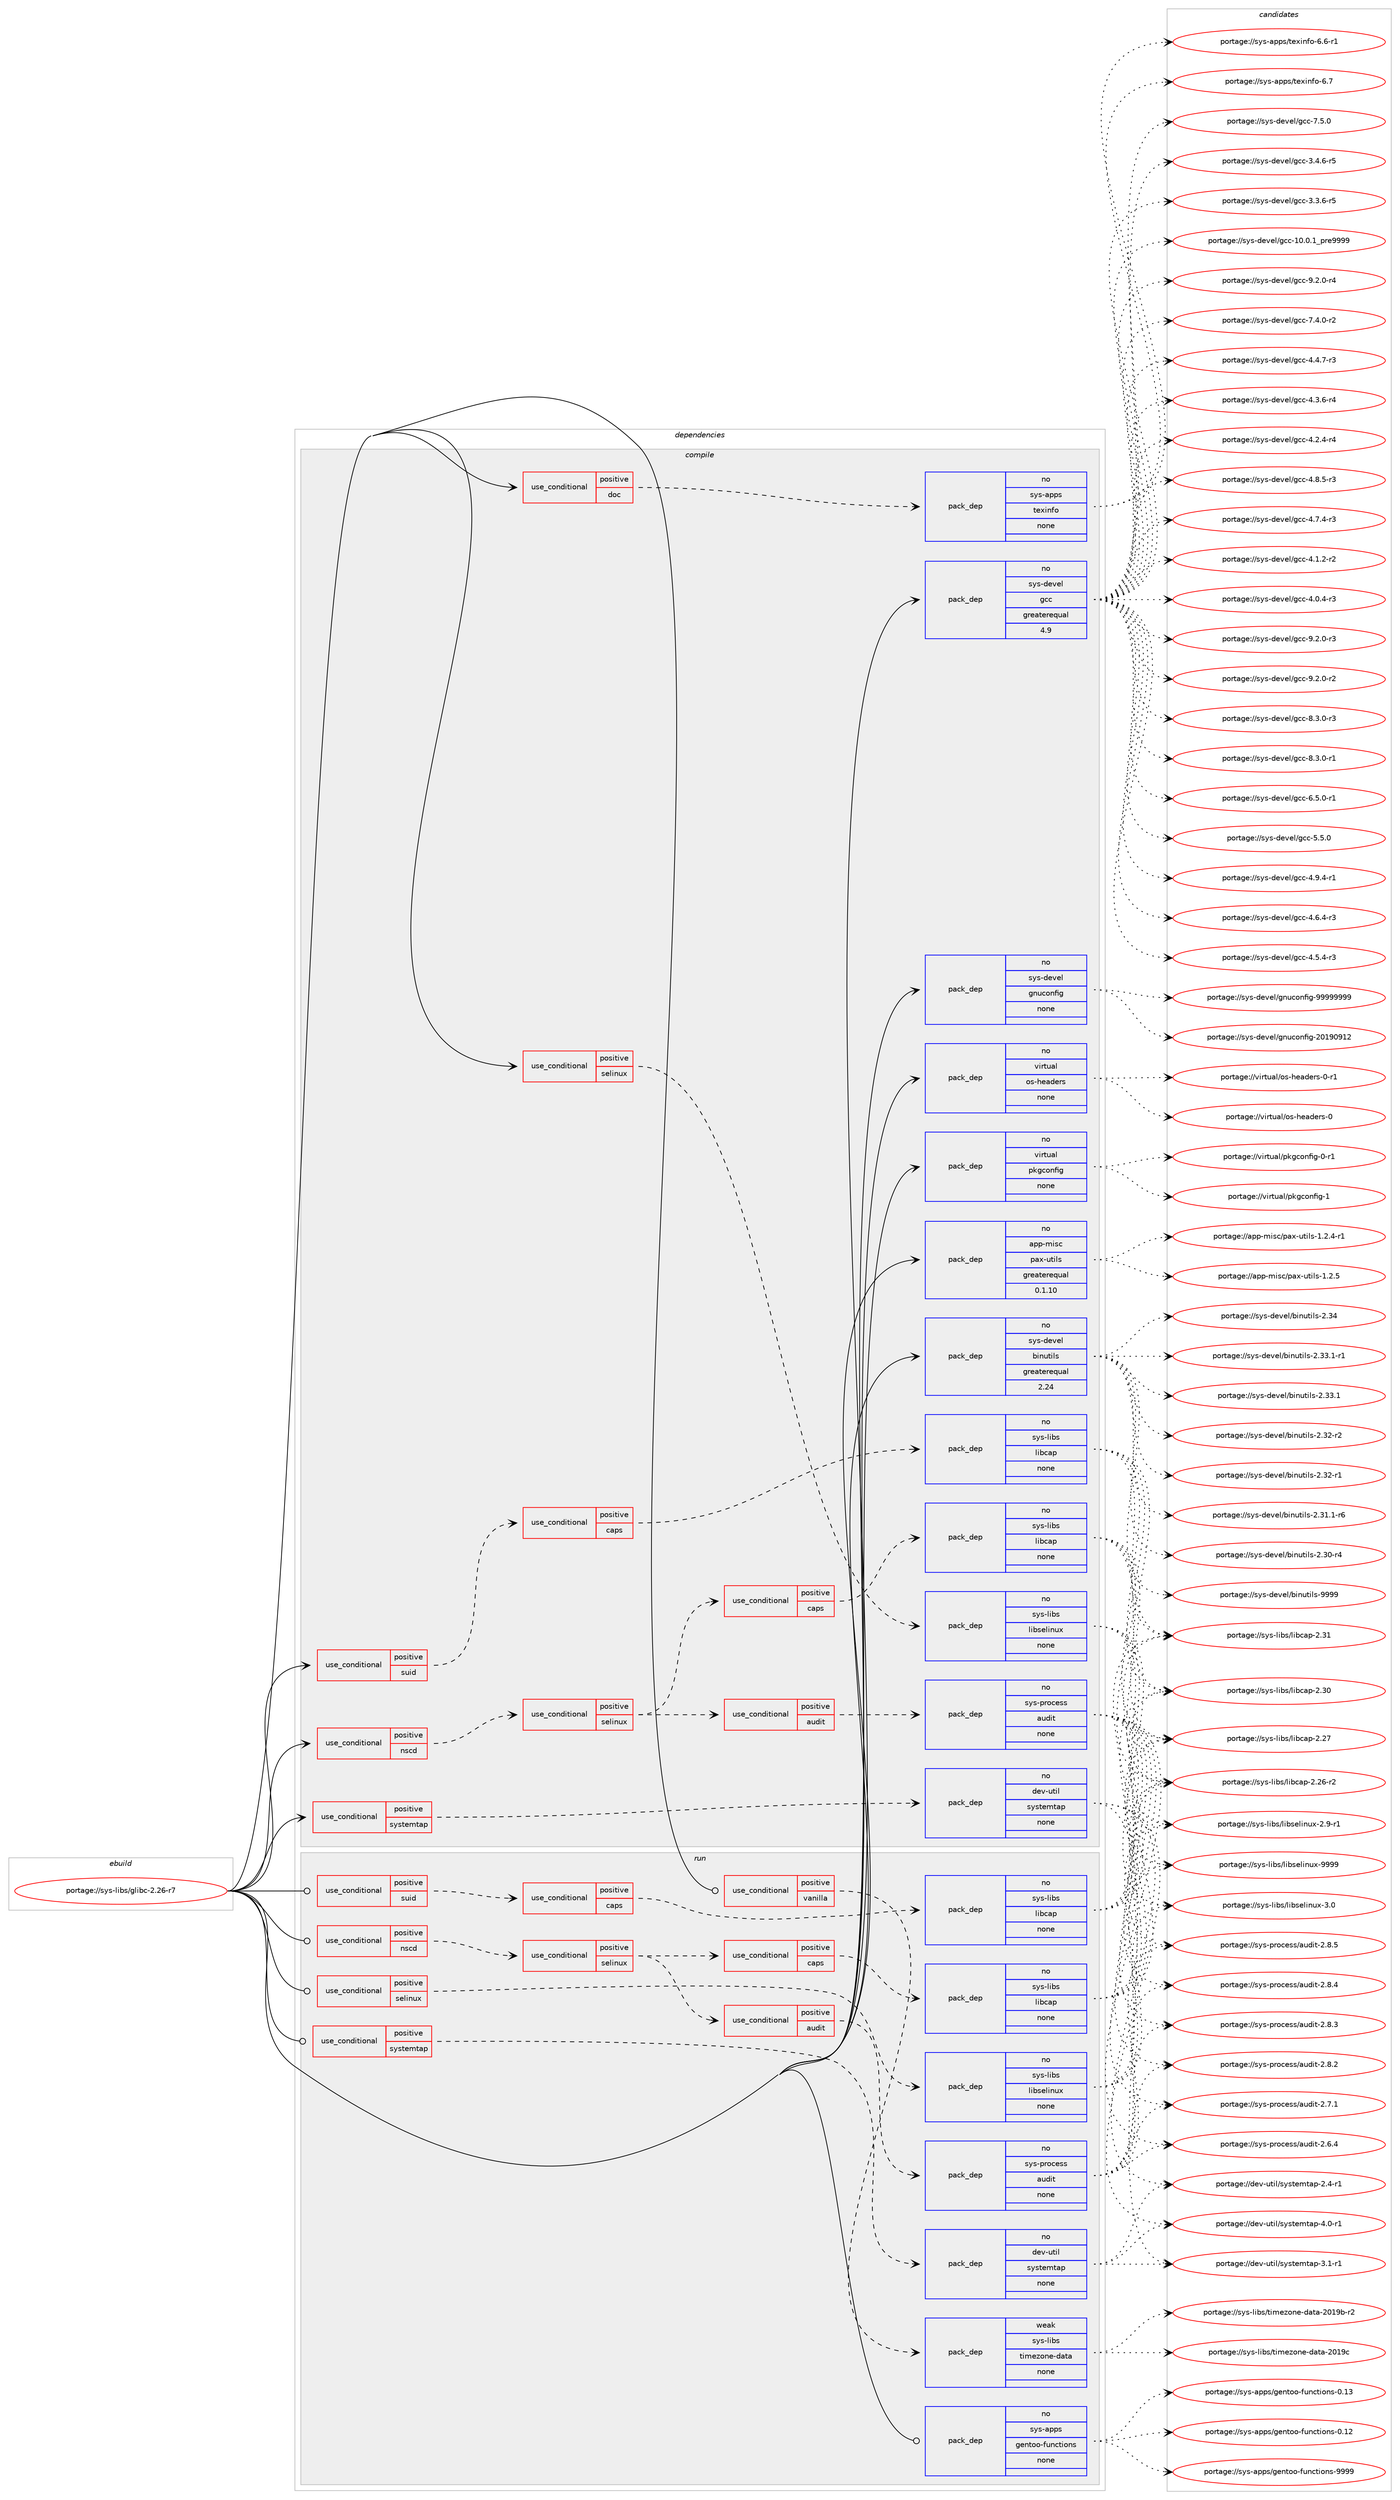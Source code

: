 digraph prolog {

# *************
# Graph options
# *************

newrank=true;
concentrate=true;
compound=true;
graph [rankdir=LR,fontname=Helvetica,fontsize=10,ranksep=1.5];#, ranksep=2.5, nodesep=0.2];
edge  [arrowhead=vee];
node  [fontname=Helvetica,fontsize=10];

# **********
# The ebuild
# **********

subgraph cluster_leftcol {
color=gray;
rank=same;
label=<<i>ebuild</i>>;
id [label="portage://sys-libs/glibc-2.26-r7", color=red, width=4, href="../sys-libs/glibc-2.26-r7.svg"];
}

# ****************
# The dependencies
# ****************

subgraph cluster_midcol {
color=gray;
label=<<i>dependencies</i>>;
subgraph cluster_compile {
fillcolor="#eeeeee";
style=filled;
label=<<i>compile</i>>;
subgraph cond8288 {
dependency43221 [label=<<TABLE BORDER="0" CELLBORDER="1" CELLSPACING="0" CELLPADDING="4"><TR><TD ROWSPAN="3" CELLPADDING="10">use_conditional</TD></TR><TR><TD>positive</TD></TR><TR><TD>doc</TD></TR></TABLE>>, shape=none, color=red];
subgraph pack33957 {
dependency43222 [label=<<TABLE BORDER="0" CELLBORDER="1" CELLSPACING="0" CELLPADDING="4" WIDTH="220"><TR><TD ROWSPAN="6" CELLPADDING="30">pack_dep</TD></TR><TR><TD WIDTH="110">no</TD></TR><TR><TD>sys-apps</TD></TR><TR><TD>texinfo</TD></TR><TR><TD>none</TD></TR><TR><TD></TD></TR></TABLE>>, shape=none, color=blue];
}
dependency43221:e -> dependency43222:w [weight=20,style="dashed",arrowhead="vee"];
}
id:e -> dependency43221:w [weight=20,style="solid",arrowhead="vee"];
subgraph cond8289 {
dependency43223 [label=<<TABLE BORDER="0" CELLBORDER="1" CELLSPACING="0" CELLPADDING="4"><TR><TD ROWSPAN="3" CELLPADDING="10">use_conditional</TD></TR><TR><TD>positive</TD></TR><TR><TD>nscd</TD></TR></TABLE>>, shape=none, color=red];
subgraph cond8290 {
dependency43224 [label=<<TABLE BORDER="0" CELLBORDER="1" CELLSPACING="0" CELLPADDING="4"><TR><TD ROWSPAN="3" CELLPADDING="10">use_conditional</TD></TR><TR><TD>positive</TD></TR><TR><TD>selinux</TD></TR></TABLE>>, shape=none, color=red];
subgraph cond8291 {
dependency43225 [label=<<TABLE BORDER="0" CELLBORDER="1" CELLSPACING="0" CELLPADDING="4"><TR><TD ROWSPAN="3" CELLPADDING="10">use_conditional</TD></TR><TR><TD>positive</TD></TR><TR><TD>audit</TD></TR></TABLE>>, shape=none, color=red];
subgraph pack33958 {
dependency43226 [label=<<TABLE BORDER="0" CELLBORDER="1" CELLSPACING="0" CELLPADDING="4" WIDTH="220"><TR><TD ROWSPAN="6" CELLPADDING="30">pack_dep</TD></TR><TR><TD WIDTH="110">no</TD></TR><TR><TD>sys-process</TD></TR><TR><TD>audit</TD></TR><TR><TD>none</TD></TR><TR><TD></TD></TR></TABLE>>, shape=none, color=blue];
}
dependency43225:e -> dependency43226:w [weight=20,style="dashed",arrowhead="vee"];
}
dependency43224:e -> dependency43225:w [weight=20,style="dashed",arrowhead="vee"];
subgraph cond8292 {
dependency43227 [label=<<TABLE BORDER="0" CELLBORDER="1" CELLSPACING="0" CELLPADDING="4"><TR><TD ROWSPAN="3" CELLPADDING="10">use_conditional</TD></TR><TR><TD>positive</TD></TR><TR><TD>caps</TD></TR></TABLE>>, shape=none, color=red];
subgraph pack33959 {
dependency43228 [label=<<TABLE BORDER="0" CELLBORDER="1" CELLSPACING="0" CELLPADDING="4" WIDTH="220"><TR><TD ROWSPAN="6" CELLPADDING="30">pack_dep</TD></TR><TR><TD WIDTH="110">no</TD></TR><TR><TD>sys-libs</TD></TR><TR><TD>libcap</TD></TR><TR><TD>none</TD></TR><TR><TD></TD></TR></TABLE>>, shape=none, color=blue];
}
dependency43227:e -> dependency43228:w [weight=20,style="dashed",arrowhead="vee"];
}
dependency43224:e -> dependency43227:w [weight=20,style="dashed",arrowhead="vee"];
}
dependency43223:e -> dependency43224:w [weight=20,style="dashed",arrowhead="vee"];
}
id:e -> dependency43223:w [weight=20,style="solid",arrowhead="vee"];
subgraph cond8293 {
dependency43229 [label=<<TABLE BORDER="0" CELLBORDER="1" CELLSPACING="0" CELLPADDING="4"><TR><TD ROWSPAN="3" CELLPADDING="10">use_conditional</TD></TR><TR><TD>positive</TD></TR><TR><TD>selinux</TD></TR></TABLE>>, shape=none, color=red];
subgraph pack33960 {
dependency43230 [label=<<TABLE BORDER="0" CELLBORDER="1" CELLSPACING="0" CELLPADDING="4" WIDTH="220"><TR><TD ROWSPAN="6" CELLPADDING="30">pack_dep</TD></TR><TR><TD WIDTH="110">no</TD></TR><TR><TD>sys-libs</TD></TR><TR><TD>libselinux</TD></TR><TR><TD>none</TD></TR><TR><TD></TD></TR></TABLE>>, shape=none, color=blue];
}
dependency43229:e -> dependency43230:w [weight=20,style="dashed",arrowhead="vee"];
}
id:e -> dependency43229:w [weight=20,style="solid",arrowhead="vee"];
subgraph cond8294 {
dependency43231 [label=<<TABLE BORDER="0" CELLBORDER="1" CELLSPACING="0" CELLPADDING="4"><TR><TD ROWSPAN="3" CELLPADDING="10">use_conditional</TD></TR><TR><TD>positive</TD></TR><TR><TD>suid</TD></TR></TABLE>>, shape=none, color=red];
subgraph cond8295 {
dependency43232 [label=<<TABLE BORDER="0" CELLBORDER="1" CELLSPACING="0" CELLPADDING="4"><TR><TD ROWSPAN="3" CELLPADDING="10">use_conditional</TD></TR><TR><TD>positive</TD></TR><TR><TD>caps</TD></TR></TABLE>>, shape=none, color=red];
subgraph pack33961 {
dependency43233 [label=<<TABLE BORDER="0" CELLBORDER="1" CELLSPACING="0" CELLPADDING="4" WIDTH="220"><TR><TD ROWSPAN="6" CELLPADDING="30">pack_dep</TD></TR><TR><TD WIDTH="110">no</TD></TR><TR><TD>sys-libs</TD></TR><TR><TD>libcap</TD></TR><TR><TD>none</TD></TR><TR><TD></TD></TR></TABLE>>, shape=none, color=blue];
}
dependency43232:e -> dependency43233:w [weight=20,style="dashed",arrowhead="vee"];
}
dependency43231:e -> dependency43232:w [weight=20,style="dashed",arrowhead="vee"];
}
id:e -> dependency43231:w [weight=20,style="solid",arrowhead="vee"];
subgraph cond8296 {
dependency43234 [label=<<TABLE BORDER="0" CELLBORDER="1" CELLSPACING="0" CELLPADDING="4"><TR><TD ROWSPAN="3" CELLPADDING="10">use_conditional</TD></TR><TR><TD>positive</TD></TR><TR><TD>systemtap</TD></TR></TABLE>>, shape=none, color=red];
subgraph pack33962 {
dependency43235 [label=<<TABLE BORDER="0" CELLBORDER="1" CELLSPACING="0" CELLPADDING="4" WIDTH="220"><TR><TD ROWSPAN="6" CELLPADDING="30">pack_dep</TD></TR><TR><TD WIDTH="110">no</TD></TR><TR><TD>dev-util</TD></TR><TR><TD>systemtap</TD></TR><TR><TD>none</TD></TR><TR><TD></TD></TR></TABLE>>, shape=none, color=blue];
}
dependency43234:e -> dependency43235:w [weight=20,style="dashed",arrowhead="vee"];
}
id:e -> dependency43234:w [weight=20,style="solid",arrowhead="vee"];
subgraph pack33963 {
dependency43236 [label=<<TABLE BORDER="0" CELLBORDER="1" CELLSPACING="0" CELLPADDING="4" WIDTH="220"><TR><TD ROWSPAN="6" CELLPADDING="30">pack_dep</TD></TR><TR><TD WIDTH="110">no</TD></TR><TR><TD>app-misc</TD></TR><TR><TD>pax-utils</TD></TR><TR><TD>greaterequal</TD></TR><TR><TD>0.1.10</TD></TR></TABLE>>, shape=none, color=blue];
}
id:e -> dependency43236:w [weight=20,style="solid",arrowhead="vee"];
subgraph pack33964 {
dependency43237 [label=<<TABLE BORDER="0" CELLBORDER="1" CELLSPACING="0" CELLPADDING="4" WIDTH="220"><TR><TD ROWSPAN="6" CELLPADDING="30">pack_dep</TD></TR><TR><TD WIDTH="110">no</TD></TR><TR><TD>sys-devel</TD></TR><TR><TD>binutils</TD></TR><TR><TD>greaterequal</TD></TR><TR><TD>2.24</TD></TR></TABLE>>, shape=none, color=blue];
}
id:e -> dependency43237:w [weight=20,style="solid",arrowhead="vee"];
subgraph pack33965 {
dependency43238 [label=<<TABLE BORDER="0" CELLBORDER="1" CELLSPACING="0" CELLPADDING="4" WIDTH="220"><TR><TD ROWSPAN="6" CELLPADDING="30">pack_dep</TD></TR><TR><TD WIDTH="110">no</TD></TR><TR><TD>sys-devel</TD></TR><TR><TD>gcc</TD></TR><TR><TD>greaterequal</TD></TR><TR><TD>4.9</TD></TR></TABLE>>, shape=none, color=blue];
}
id:e -> dependency43238:w [weight=20,style="solid",arrowhead="vee"];
subgraph pack33966 {
dependency43239 [label=<<TABLE BORDER="0" CELLBORDER="1" CELLSPACING="0" CELLPADDING="4" WIDTH="220"><TR><TD ROWSPAN="6" CELLPADDING="30">pack_dep</TD></TR><TR><TD WIDTH="110">no</TD></TR><TR><TD>sys-devel</TD></TR><TR><TD>gnuconfig</TD></TR><TR><TD>none</TD></TR><TR><TD></TD></TR></TABLE>>, shape=none, color=blue];
}
id:e -> dependency43239:w [weight=20,style="solid",arrowhead="vee"];
subgraph pack33967 {
dependency43240 [label=<<TABLE BORDER="0" CELLBORDER="1" CELLSPACING="0" CELLPADDING="4" WIDTH="220"><TR><TD ROWSPAN="6" CELLPADDING="30">pack_dep</TD></TR><TR><TD WIDTH="110">no</TD></TR><TR><TD>virtual</TD></TR><TR><TD>os-headers</TD></TR><TR><TD>none</TD></TR><TR><TD></TD></TR></TABLE>>, shape=none, color=blue];
}
id:e -> dependency43240:w [weight=20,style="solid",arrowhead="vee"];
subgraph pack33968 {
dependency43241 [label=<<TABLE BORDER="0" CELLBORDER="1" CELLSPACING="0" CELLPADDING="4" WIDTH="220"><TR><TD ROWSPAN="6" CELLPADDING="30">pack_dep</TD></TR><TR><TD WIDTH="110">no</TD></TR><TR><TD>virtual</TD></TR><TR><TD>pkgconfig</TD></TR><TR><TD>none</TD></TR><TR><TD></TD></TR></TABLE>>, shape=none, color=blue];
}
id:e -> dependency43241:w [weight=20,style="solid",arrowhead="vee"];
}
subgraph cluster_compileandrun {
fillcolor="#eeeeee";
style=filled;
label=<<i>compile and run</i>>;
}
subgraph cluster_run {
fillcolor="#eeeeee";
style=filled;
label=<<i>run</i>>;
subgraph cond8297 {
dependency43242 [label=<<TABLE BORDER="0" CELLBORDER="1" CELLSPACING="0" CELLPADDING="4"><TR><TD ROWSPAN="3" CELLPADDING="10">use_conditional</TD></TR><TR><TD>positive</TD></TR><TR><TD>nscd</TD></TR></TABLE>>, shape=none, color=red];
subgraph cond8298 {
dependency43243 [label=<<TABLE BORDER="0" CELLBORDER="1" CELLSPACING="0" CELLPADDING="4"><TR><TD ROWSPAN="3" CELLPADDING="10">use_conditional</TD></TR><TR><TD>positive</TD></TR><TR><TD>selinux</TD></TR></TABLE>>, shape=none, color=red];
subgraph cond8299 {
dependency43244 [label=<<TABLE BORDER="0" CELLBORDER="1" CELLSPACING="0" CELLPADDING="4"><TR><TD ROWSPAN="3" CELLPADDING="10">use_conditional</TD></TR><TR><TD>positive</TD></TR><TR><TD>audit</TD></TR></TABLE>>, shape=none, color=red];
subgraph pack33969 {
dependency43245 [label=<<TABLE BORDER="0" CELLBORDER="1" CELLSPACING="0" CELLPADDING="4" WIDTH="220"><TR><TD ROWSPAN="6" CELLPADDING="30">pack_dep</TD></TR><TR><TD WIDTH="110">no</TD></TR><TR><TD>sys-process</TD></TR><TR><TD>audit</TD></TR><TR><TD>none</TD></TR><TR><TD></TD></TR></TABLE>>, shape=none, color=blue];
}
dependency43244:e -> dependency43245:w [weight=20,style="dashed",arrowhead="vee"];
}
dependency43243:e -> dependency43244:w [weight=20,style="dashed",arrowhead="vee"];
subgraph cond8300 {
dependency43246 [label=<<TABLE BORDER="0" CELLBORDER="1" CELLSPACING="0" CELLPADDING="4"><TR><TD ROWSPAN="3" CELLPADDING="10">use_conditional</TD></TR><TR><TD>positive</TD></TR><TR><TD>caps</TD></TR></TABLE>>, shape=none, color=red];
subgraph pack33970 {
dependency43247 [label=<<TABLE BORDER="0" CELLBORDER="1" CELLSPACING="0" CELLPADDING="4" WIDTH="220"><TR><TD ROWSPAN="6" CELLPADDING="30">pack_dep</TD></TR><TR><TD WIDTH="110">no</TD></TR><TR><TD>sys-libs</TD></TR><TR><TD>libcap</TD></TR><TR><TD>none</TD></TR><TR><TD></TD></TR></TABLE>>, shape=none, color=blue];
}
dependency43246:e -> dependency43247:w [weight=20,style="dashed",arrowhead="vee"];
}
dependency43243:e -> dependency43246:w [weight=20,style="dashed",arrowhead="vee"];
}
dependency43242:e -> dependency43243:w [weight=20,style="dashed",arrowhead="vee"];
}
id:e -> dependency43242:w [weight=20,style="solid",arrowhead="odot"];
subgraph cond8301 {
dependency43248 [label=<<TABLE BORDER="0" CELLBORDER="1" CELLSPACING="0" CELLPADDING="4"><TR><TD ROWSPAN="3" CELLPADDING="10">use_conditional</TD></TR><TR><TD>positive</TD></TR><TR><TD>selinux</TD></TR></TABLE>>, shape=none, color=red];
subgraph pack33971 {
dependency43249 [label=<<TABLE BORDER="0" CELLBORDER="1" CELLSPACING="0" CELLPADDING="4" WIDTH="220"><TR><TD ROWSPAN="6" CELLPADDING="30">pack_dep</TD></TR><TR><TD WIDTH="110">no</TD></TR><TR><TD>sys-libs</TD></TR><TR><TD>libselinux</TD></TR><TR><TD>none</TD></TR><TR><TD></TD></TR></TABLE>>, shape=none, color=blue];
}
dependency43248:e -> dependency43249:w [weight=20,style="dashed",arrowhead="vee"];
}
id:e -> dependency43248:w [weight=20,style="solid",arrowhead="odot"];
subgraph cond8302 {
dependency43250 [label=<<TABLE BORDER="0" CELLBORDER="1" CELLSPACING="0" CELLPADDING="4"><TR><TD ROWSPAN="3" CELLPADDING="10">use_conditional</TD></TR><TR><TD>positive</TD></TR><TR><TD>suid</TD></TR></TABLE>>, shape=none, color=red];
subgraph cond8303 {
dependency43251 [label=<<TABLE BORDER="0" CELLBORDER="1" CELLSPACING="0" CELLPADDING="4"><TR><TD ROWSPAN="3" CELLPADDING="10">use_conditional</TD></TR><TR><TD>positive</TD></TR><TR><TD>caps</TD></TR></TABLE>>, shape=none, color=red];
subgraph pack33972 {
dependency43252 [label=<<TABLE BORDER="0" CELLBORDER="1" CELLSPACING="0" CELLPADDING="4" WIDTH="220"><TR><TD ROWSPAN="6" CELLPADDING="30">pack_dep</TD></TR><TR><TD WIDTH="110">no</TD></TR><TR><TD>sys-libs</TD></TR><TR><TD>libcap</TD></TR><TR><TD>none</TD></TR><TR><TD></TD></TR></TABLE>>, shape=none, color=blue];
}
dependency43251:e -> dependency43252:w [weight=20,style="dashed",arrowhead="vee"];
}
dependency43250:e -> dependency43251:w [weight=20,style="dashed",arrowhead="vee"];
}
id:e -> dependency43250:w [weight=20,style="solid",arrowhead="odot"];
subgraph cond8304 {
dependency43253 [label=<<TABLE BORDER="0" CELLBORDER="1" CELLSPACING="0" CELLPADDING="4"><TR><TD ROWSPAN="3" CELLPADDING="10">use_conditional</TD></TR><TR><TD>positive</TD></TR><TR><TD>systemtap</TD></TR></TABLE>>, shape=none, color=red];
subgraph pack33973 {
dependency43254 [label=<<TABLE BORDER="0" CELLBORDER="1" CELLSPACING="0" CELLPADDING="4" WIDTH="220"><TR><TD ROWSPAN="6" CELLPADDING="30">pack_dep</TD></TR><TR><TD WIDTH="110">no</TD></TR><TR><TD>dev-util</TD></TR><TR><TD>systemtap</TD></TR><TR><TD>none</TD></TR><TR><TD></TD></TR></TABLE>>, shape=none, color=blue];
}
dependency43253:e -> dependency43254:w [weight=20,style="dashed",arrowhead="vee"];
}
id:e -> dependency43253:w [weight=20,style="solid",arrowhead="odot"];
subgraph cond8305 {
dependency43255 [label=<<TABLE BORDER="0" CELLBORDER="1" CELLSPACING="0" CELLPADDING="4"><TR><TD ROWSPAN="3" CELLPADDING="10">use_conditional</TD></TR><TR><TD>positive</TD></TR><TR><TD>vanilla</TD></TR></TABLE>>, shape=none, color=red];
subgraph pack33974 {
dependency43256 [label=<<TABLE BORDER="0" CELLBORDER="1" CELLSPACING="0" CELLPADDING="4" WIDTH="220"><TR><TD ROWSPAN="6" CELLPADDING="30">pack_dep</TD></TR><TR><TD WIDTH="110">weak</TD></TR><TR><TD>sys-libs</TD></TR><TR><TD>timezone-data</TD></TR><TR><TD>none</TD></TR><TR><TD></TD></TR></TABLE>>, shape=none, color=blue];
}
dependency43255:e -> dependency43256:w [weight=20,style="dashed",arrowhead="vee"];
}
id:e -> dependency43255:w [weight=20,style="solid",arrowhead="odot"];
subgraph pack33975 {
dependency43257 [label=<<TABLE BORDER="0" CELLBORDER="1" CELLSPACING="0" CELLPADDING="4" WIDTH="220"><TR><TD ROWSPAN="6" CELLPADDING="30">pack_dep</TD></TR><TR><TD WIDTH="110">no</TD></TR><TR><TD>sys-apps</TD></TR><TR><TD>gentoo-functions</TD></TR><TR><TD>none</TD></TR><TR><TD></TD></TR></TABLE>>, shape=none, color=blue];
}
id:e -> dependency43257:w [weight=20,style="solid",arrowhead="odot"];
}
}

# **************
# The candidates
# **************

subgraph cluster_choices {
rank=same;
color=gray;
label=<<i>candidates</i>>;

subgraph choice33957 {
color=black;
nodesep=1;
choice11512111545971121121154711610112010511010211145544655 [label="portage://sys-apps/texinfo-6.7", color=red, width=4,href="../sys-apps/texinfo-6.7.svg"];
choice115121115459711211211547116101120105110102111455446544511449 [label="portage://sys-apps/texinfo-6.6-r1", color=red, width=4,href="../sys-apps/texinfo-6.6-r1.svg"];
dependency43222:e -> choice11512111545971121121154711610112010511010211145544655:w [style=dotted,weight="100"];
dependency43222:e -> choice115121115459711211211547116101120105110102111455446544511449:w [style=dotted,weight="100"];
}
subgraph choice33958 {
color=black;
nodesep=1;
choice11512111545112114111991011151154797117100105116455046564653 [label="portage://sys-process/audit-2.8.5", color=red, width=4,href="../sys-process/audit-2.8.5.svg"];
choice11512111545112114111991011151154797117100105116455046564652 [label="portage://sys-process/audit-2.8.4", color=red, width=4,href="../sys-process/audit-2.8.4.svg"];
choice11512111545112114111991011151154797117100105116455046564651 [label="portage://sys-process/audit-2.8.3", color=red, width=4,href="../sys-process/audit-2.8.3.svg"];
choice11512111545112114111991011151154797117100105116455046564650 [label="portage://sys-process/audit-2.8.2", color=red, width=4,href="../sys-process/audit-2.8.2.svg"];
choice11512111545112114111991011151154797117100105116455046554649 [label="portage://sys-process/audit-2.7.1", color=red, width=4,href="../sys-process/audit-2.7.1.svg"];
choice11512111545112114111991011151154797117100105116455046544652 [label="portage://sys-process/audit-2.6.4", color=red, width=4,href="../sys-process/audit-2.6.4.svg"];
dependency43226:e -> choice11512111545112114111991011151154797117100105116455046564653:w [style=dotted,weight="100"];
dependency43226:e -> choice11512111545112114111991011151154797117100105116455046564652:w [style=dotted,weight="100"];
dependency43226:e -> choice11512111545112114111991011151154797117100105116455046564651:w [style=dotted,weight="100"];
dependency43226:e -> choice11512111545112114111991011151154797117100105116455046564650:w [style=dotted,weight="100"];
dependency43226:e -> choice11512111545112114111991011151154797117100105116455046554649:w [style=dotted,weight="100"];
dependency43226:e -> choice11512111545112114111991011151154797117100105116455046544652:w [style=dotted,weight="100"];
}
subgraph choice33959 {
color=black;
nodesep=1;
choice1151211154510810598115471081059899971124550465149 [label="portage://sys-libs/libcap-2.31", color=red, width=4,href="../sys-libs/libcap-2.31.svg"];
choice1151211154510810598115471081059899971124550465148 [label="portage://sys-libs/libcap-2.30", color=red, width=4,href="../sys-libs/libcap-2.30.svg"];
choice1151211154510810598115471081059899971124550465055 [label="portage://sys-libs/libcap-2.27", color=red, width=4,href="../sys-libs/libcap-2.27.svg"];
choice11512111545108105981154710810598999711245504650544511450 [label="portage://sys-libs/libcap-2.26-r2", color=red, width=4,href="../sys-libs/libcap-2.26-r2.svg"];
dependency43228:e -> choice1151211154510810598115471081059899971124550465149:w [style=dotted,weight="100"];
dependency43228:e -> choice1151211154510810598115471081059899971124550465148:w [style=dotted,weight="100"];
dependency43228:e -> choice1151211154510810598115471081059899971124550465055:w [style=dotted,weight="100"];
dependency43228:e -> choice11512111545108105981154710810598999711245504650544511450:w [style=dotted,weight="100"];
}
subgraph choice33960 {
color=black;
nodesep=1;
choice115121115451081059811547108105981151011081051101171204557575757 [label="portage://sys-libs/libselinux-9999", color=red, width=4,href="../sys-libs/libselinux-9999.svg"];
choice1151211154510810598115471081059811510110810511011712045514648 [label="portage://sys-libs/libselinux-3.0", color=red, width=4,href="../sys-libs/libselinux-3.0.svg"];
choice11512111545108105981154710810598115101108105110117120455046574511449 [label="portage://sys-libs/libselinux-2.9-r1", color=red, width=4,href="../sys-libs/libselinux-2.9-r1.svg"];
dependency43230:e -> choice115121115451081059811547108105981151011081051101171204557575757:w [style=dotted,weight="100"];
dependency43230:e -> choice1151211154510810598115471081059811510110810511011712045514648:w [style=dotted,weight="100"];
dependency43230:e -> choice11512111545108105981154710810598115101108105110117120455046574511449:w [style=dotted,weight="100"];
}
subgraph choice33961 {
color=black;
nodesep=1;
choice1151211154510810598115471081059899971124550465149 [label="portage://sys-libs/libcap-2.31", color=red, width=4,href="../sys-libs/libcap-2.31.svg"];
choice1151211154510810598115471081059899971124550465148 [label="portage://sys-libs/libcap-2.30", color=red, width=4,href="../sys-libs/libcap-2.30.svg"];
choice1151211154510810598115471081059899971124550465055 [label="portage://sys-libs/libcap-2.27", color=red, width=4,href="../sys-libs/libcap-2.27.svg"];
choice11512111545108105981154710810598999711245504650544511450 [label="portage://sys-libs/libcap-2.26-r2", color=red, width=4,href="../sys-libs/libcap-2.26-r2.svg"];
dependency43233:e -> choice1151211154510810598115471081059899971124550465149:w [style=dotted,weight="100"];
dependency43233:e -> choice1151211154510810598115471081059899971124550465148:w [style=dotted,weight="100"];
dependency43233:e -> choice1151211154510810598115471081059899971124550465055:w [style=dotted,weight="100"];
dependency43233:e -> choice11512111545108105981154710810598999711245504650544511450:w [style=dotted,weight="100"];
}
subgraph choice33962 {
color=black;
nodesep=1;
choice100101118451171161051084711512111511610110911697112455246484511449 [label="portage://dev-util/systemtap-4.0-r1", color=red, width=4,href="../dev-util/systemtap-4.0-r1.svg"];
choice100101118451171161051084711512111511610110911697112455146494511449 [label="portage://dev-util/systemtap-3.1-r1", color=red, width=4,href="../dev-util/systemtap-3.1-r1.svg"];
choice100101118451171161051084711512111511610110911697112455046524511449 [label="portage://dev-util/systemtap-2.4-r1", color=red, width=4,href="../dev-util/systemtap-2.4-r1.svg"];
dependency43235:e -> choice100101118451171161051084711512111511610110911697112455246484511449:w [style=dotted,weight="100"];
dependency43235:e -> choice100101118451171161051084711512111511610110911697112455146494511449:w [style=dotted,weight="100"];
dependency43235:e -> choice100101118451171161051084711512111511610110911697112455046524511449:w [style=dotted,weight="100"];
}
subgraph choice33963 {
color=black;
nodesep=1;
choice971121124510910511599471129712045117116105108115454946504653 [label="portage://app-misc/pax-utils-1.2.5", color=red, width=4,href="../app-misc/pax-utils-1.2.5.svg"];
choice9711211245109105115994711297120451171161051081154549465046524511449 [label="portage://app-misc/pax-utils-1.2.4-r1", color=red, width=4,href="../app-misc/pax-utils-1.2.4-r1.svg"];
dependency43236:e -> choice971121124510910511599471129712045117116105108115454946504653:w [style=dotted,weight="100"];
dependency43236:e -> choice9711211245109105115994711297120451171161051081154549465046524511449:w [style=dotted,weight="100"];
}
subgraph choice33964 {
color=black;
nodesep=1;
choice1151211154510010111810110847981051101171161051081154557575757 [label="portage://sys-devel/binutils-9999", color=red, width=4,href="../sys-devel/binutils-9999.svg"];
choice1151211154510010111810110847981051101171161051081154550465152 [label="portage://sys-devel/binutils-2.34", color=red, width=4,href="../sys-devel/binutils-2.34.svg"];
choice115121115451001011181011084798105110117116105108115455046515146494511449 [label="portage://sys-devel/binutils-2.33.1-r1", color=red, width=4,href="../sys-devel/binutils-2.33.1-r1.svg"];
choice11512111545100101118101108479810511011711610510811545504651514649 [label="portage://sys-devel/binutils-2.33.1", color=red, width=4,href="../sys-devel/binutils-2.33.1.svg"];
choice11512111545100101118101108479810511011711610510811545504651504511450 [label="portage://sys-devel/binutils-2.32-r2", color=red, width=4,href="../sys-devel/binutils-2.32-r2.svg"];
choice11512111545100101118101108479810511011711610510811545504651504511449 [label="portage://sys-devel/binutils-2.32-r1", color=red, width=4,href="../sys-devel/binutils-2.32-r1.svg"];
choice115121115451001011181011084798105110117116105108115455046514946494511454 [label="portage://sys-devel/binutils-2.31.1-r6", color=red, width=4,href="../sys-devel/binutils-2.31.1-r6.svg"];
choice11512111545100101118101108479810511011711610510811545504651484511452 [label="portage://sys-devel/binutils-2.30-r4", color=red, width=4,href="../sys-devel/binutils-2.30-r4.svg"];
dependency43237:e -> choice1151211154510010111810110847981051101171161051081154557575757:w [style=dotted,weight="100"];
dependency43237:e -> choice1151211154510010111810110847981051101171161051081154550465152:w [style=dotted,weight="100"];
dependency43237:e -> choice115121115451001011181011084798105110117116105108115455046515146494511449:w [style=dotted,weight="100"];
dependency43237:e -> choice11512111545100101118101108479810511011711610510811545504651514649:w [style=dotted,weight="100"];
dependency43237:e -> choice11512111545100101118101108479810511011711610510811545504651504511450:w [style=dotted,weight="100"];
dependency43237:e -> choice11512111545100101118101108479810511011711610510811545504651504511449:w [style=dotted,weight="100"];
dependency43237:e -> choice115121115451001011181011084798105110117116105108115455046514946494511454:w [style=dotted,weight="100"];
dependency43237:e -> choice11512111545100101118101108479810511011711610510811545504651484511452:w [style=dotted,weight="100"];
}
subgraph choice33965 {
color=black;
nodesep=1;
choice115121115451001011181011084710399994557465046484511452 [label="portage://sys-devel/gcc-9.2.0-r4", color=red, width=4,href="../sys-devel/gcc-9.2.0-r4.svg"];
choice115121115451001011181011084710399994557465046484511451 [label="portage://sys-devel/gcc-9.2.0-r3", color=red, width=4,href="../sys-devel/gcc-9.2.0-r3.svg"];
choice115121115451001011181011084710399994557465046484511450 [label="portage://sys-devel/gcc-9.2.0-r2", color=red, width=4,href="../sys-devel/gcc-9.2.0-r2.svg"];
choice115121115451001011181011084710399994556465146484511451 [label="portage://sys-devel/gcc-8.3.0-r3", color=red, width=4,href="../sys-devel/gcc-8.3.0-r3.svg"];
choice115121115451001011181011084710399994556465146484511449 [label="portage://sys-devel/gcc-8.3.0-r1", color=red, width=4,href="../sys-devel/gcc-8.3.0-r1.svg"];
choice11512111545100101118101108471039999455546534648 [label="portage://sys-devel/gcc-7.5.0", color=red, width=4,href="../sys-devel/gcc-7.5.0.svg"];
choice115121115451001011181011084710399994555465246484511450 [label="portage://sys-devel/gcc-7.4.0-r2", color=red, width=4,href="../sys-devel/gcc-7.4.0-r2.svg"];
choice115121115451001011181011084710399994554465346484511449 [label="portage://sys-devel/gcc-6.5.0-r1", color=red, width=4,href="../sys-devel/gcc-6.5.0-r1.svg"];
choice11512111545100101118101108471039999455346534648 [label="portage://sys-devel/gcc-5.5.0", color=red, width=4,href="../sys-devel/gcc-5.5.0.svg"];
choice115121115451001011181011084710399994552465746524511449 [label="portage://sys-devel/gcc-4.9.4-r1", color=red, width=4,href="../sys-devel/gcc-4.9.4-r1.svg"];
choice115121115451001011181011084710399994552465646534511451 [label="portage://sys-devel/gcc-4.8.5-r3", color=red, width=4,href="../sys-devel/gcc-4.8.5-r3.svg"];
choice115121115451001011181011084710399994552465546524511451 [label="portage://sys-devel/gcc-4.7.4-r3", color=red, width=4,href="../sys-devel/gcc-4.7.4-r3.svg"];
choice115121115451001011181011084710399994552465446524511451 [label="portage://sys-devel/gcc-4.6.4-r3", color=red, width=4,href="../sys-devel/gcc-4.6.4-r3.svg"];
choice115121115451001011181011084710399994552465346524511451 [label="portage://sys-devel/gcc-4.5.4-r3", color=red, width=4,href="../sys-devel/gcc-4.5.4-r3.svg"];
choice115121115451001011181011084710399994552465246554511451 [label="portage://sys-devel/gcc-4.4.7-r3", color=red, width=4,href="../sys-devel/gcc-4.4.7-r3.svg"];
choice115121115451001011181011084710399994552465146544511452 [label="portage://sys-devel/gcc-4.3.6-r4", color=red, width=4,href="../sys-devel/gcc-4.3.6-r4.svg"];
choice115121115451001011181011084710399994552465046524511452 [label="portage://sys-devel/gcc-4.2.4-r4", color=red, width=4,href="../sys-devel/gcc-4.2.4-r4.svg"];
choice115121115451001011181011084710399994552464946504511450 [label="portage://sys-devel/gcc-4.1.2-r2", color=red, width=4,href="../sys-devel/gcc-4.1.2-r2.svg"];
choice115121115451001011181011084710399994552464846524511451 [label="portage://sys-devel/gcc-4.0.4-r3", color=red, width=4,href="../sys-devel/gcc-4.0.4-r3.svg"];
choice115121115451001011181011084710399994551465246544511453 [label="portage://sys-devel/gcc-3.4.6-r5", color=red, width=4,href="../sys-devel/gcc-3.4.6-r5.svg"];
choice115121115451001011181011084710399994551465146544511453 [label="portage://sys-devel/gcc-3.3.6-r5", color=red, width=4,href="../sys-devel/gcc-3.3.6-r5.svg"];
choice11512111545100101118101108471039999454948464846499511211410157575757 [label="portage://sys-devel/gcc-10.0.1_pre9999", color=red, width=4,href="../sys-devel/gcc-10.0.1_pre9999.svg"];
dependency43238:e -> choice115121115451001011181011084710399994557465046484511452:w [style=dotted,weight="100"];
dependency43238:e -> choice115121115451001011181011084710399994557465046484511451:w [style=dotted,weight="100"];
dependency43238:e -> choice115121115451001011181011084710399994557465046484511450:w [style=dotted,weight="100"];
dependency43238:e -> choice115121115451001011181011084710399994556465146484511451:w [style=dotted,weight="100"];
dependency43238:e -> choice115121115451001011181011084710399994556465146484511449:w [style=dotted,weight="100"];
dependency43238:e -> choice11512111545100101118101108471039999455546534648:w [style=dotted,weight="100"];
dependency43238:e -> choice115121115451001011181011084710399994555465246484511450:w [style=dotted,weight="100"];
dependency43238:e -> choice115121115451001011181011084710399994554465346484511449:w [style=dotted,weight="100"];
dependency43238:e -> choice11512111545100101118101108471039999455346534648:w [style=dotted,weight="100"];
dependency43238:e -> choice115121115451001011181011084710399994552465746524511449:w [style=dotted,weight="100"];
dependency43238:e -> choice115121115451001011181011084710399994552465646534511451:w [style=dotted,weight="100"];
dependency43238:e -> choice115121115451001011181011084710399994552465546524511451:w [style=dotted,weight="100"];
dependency43238:e -> choice115121115451001011181011084710399994552465446524511451:w [style=dotted,weight="100"];
dependency43238:e -> choice115121115451001011181011084710399994552465346524511451:w [style=dotted,weight="100"];
dependency43238:e -> choice115121115451001011181011084710399994552465246554511451:w [style=dotted,weight="100"];
dependency43238:e -> choice115121115451001011181011084710399994552465146544511452:w [style=dotted,weight="100"];
dependency43238:e -> choice115121115451001011181011084710399994552465046524511452:w [style=dotted,weight="100"];
dependency43238:e -> choice115121115451001011181011084710399994552464946504511450:w [style=dotted,weight="100"];
dependency43238:e -> choice115121115451001011181011084710399994552464846524511451:w [style=dotted,weight="100"];
dependency43238:e -> choice115121115451001011181011084710399994551465246544511453:w [style=dotted,weight="100"];
dependency43238:e -> choice115121115451001011181011084710399994551465146544511453:w [style=dotted,weight="100"];
dependency43238:e -> choice11512111545100101118101108471039999454948464846499511211410157575757:w [style=dotted,weight="100"];
}
subgraph choice33966 {
color=black;
nodesep=1;
choice115121115451001011181011084710311011799111110102105103455757575757575757 [label="portage://sys-devel/gnuconfig-99999999", color=red, width=4,href="../sys-devel/gnuconfig-99999999.svg"];
choice115121115451001011181011084710311011799111110102105103455048495748574950 [label="portage://sys-devel/gnuconfig-20190912", color=red, width=4,href="../sys-devel/gnuconfig-20190912.svg"];
dependency43239:e -> choice115121115451001011181011084710311011799111110102105103455757575757575757:w [style=dotted,weight="100"];
dependency43239:e -> choice115121115451001011181011084710311011799111110102105103455048495748574950:w [style=dotted,weight="100"];
}
subgraph choice33967 {
color=black;
nodesep=1;
choice1181051141161179710847111115451041019710010111411545484511449 [label="portage://virtual/os-headers-0-r1", color=red, width=4,href="../virtual/os-headers-0-r1.svg"];
choice118105114116117971084711111545104101971001011141154548 [label="portage://virtual/os-headers-0", color=red, width=4,href="../virtual/os-headers-0.svg"];
dependency43240:e -> choice1181051141161179710847111115451041019710010111411545484511449:w [style=dotted,weight="100"];
dependency43240:e -> choice118105114116117971084711111545104101971001011141154548:w [style=dotted,weight="100"];
}
subgraph choice33968 {
color=black;
nodesep=1;
choice1181051141161179710847112107103991111101021051034549 [label="portage://virtual/pkgconfig-1", color=red, width=4,href="../virtual/pkgconfig-1.svg"];
choice11810511411611797108471121071039911111010210510345484511449 [label="portage://virtual/pkgconfig-0-r1", color=red, width=4,href="../virtual/pkgconfig-0-r1.svg"];
dependency43241:e -> choice1181051141161179710847112107103991111101021051034549:w [style=dotted,weight="100"];
dependency43241:e -> choice11810511411611797108471121071039911111010210510345484511449:w [style=dotted,weight="100"];
}
subgraph choice33969 {
color=black;
nodesep=1;
choice11512111545112114111991011151154797117100105116455046564653 [label="portage://sys-process/audit-2.8.5", color=red, width=4,href="../sys-process/audit-2.8.5.svg"];
choice11512111545112114111991011151154797117100105116455046564652 [label="portage://sys-process/audit-2.8.4", color=red, width=4,href="../sys-process/audit-2.8.4.svg"];
choice11512111545112114111991011151154797117100105116455046564651 [label="portage://sys-process/audit-2.8.3", color=red, width=4,href="../sys-process/audit-2.8.3.svg"];
choice11512111545112114111991011151154797117100105116455046564650 [label="portage://sys-process/audit-2.8.2", color=red, width=4,href="../sys-process/audit-2.8.2.svg"];
choice11512111545112114111991011151154797117100105116455046554649 [label="portage://sys-process/audit-2.7.1", color=red, width=4,href="../sys-process/audit-2.7.1.svg"];
choice11512111545112114111991011151154797117100105116455046544652 [label="portage://sys-process/audit-2.6.4", color=red, width=4,href="../sys-process/audit-2.6.4.svg"];
dependency43245:e -> choice11512111545112114111991011151154797117100105116455046564653:w [style=dotted,weight="100"];
dependency43245:e -> choice11512111545112114111991011151154797117100105116455046564652:w [style=dotted,weight="100"];
dependency43245:e -> choice11512111545112114111991011151154797117100105116455046564651:w [style=dotted,weight="100"];
dependency43245:e -> choice11512111545112114111991011151154797117100105116455046564650:w [style=dotted,weight="100"];
dependency43245:e -> choice11512111545112114111991011151154797117100105116455046554649:w [style=dotted,weight="100"];
dependency43245:e -> choice11512111545112114111991011151154797117100105116455046544652:w [style=dotted,weight="100"];
}
subgraph choice33970 {
color=black;
nodesep=1;
choice1151211154510810598115471081059899971124550465149 [label="portage://sys-libs/libcap-2.31", color=red, width=4,href="../sys-libs/libcap-2.31.svg"];
choice1151211154510810598115471081059899971124550465148 [label="portage://sys-libs/libcap-2.30", color=red, width=4,href="../sys-libs/libcap-2.30.svg"];
choice1151211154510810598115471081059899971124550465055 [label="portage://sys-libs/libcap-2.27", color=red, width=4,href="../sys-libs/libcap-2.27.svg"];
choice11512111545108105981154710810598999711245504650544511450 [label="portage://sys-libs/libcap-2.26-r2", color=red, width=4,href="../sys-libs/libcap-2.26-r2.svg"];
dependency43247:e -> choice1151211154510810598115471081059899971124550465149:w [style=dotted,weight="100"];
dependency43247:e -> choice1151211154510810598115471081059899971124550465148:w [style=dotted,weight="100"];
dependency43247:e -> choice1151211154510810598115471081059899971124550465055:w [style=dotted,weight="100"];
dependency43247:e -> choice11512111545108105981154710810598999711245504650544511450:w [style=dotted,weight="100"];
}
subgraph choice33971 {
color=black;
nodesep=1;
choice115121115451081059811547108105981151011081051101171204557575757 [label="portage://sys-libs/libselinux-9999", color=red, width=4,href="../sys-libs/libselinux-9999.svg"];
choice1151211154510810598115471081059811510110810511011712045514648 [label="portage://sys-libs/libselinux-3.0", color=red, width=4,href="../sys-libs/libselinux-3.0.svg"];
choice11512111545108105981154710810598115101108105110117120455046574511449 [label="portage://sys-libs/libselinux-2.9-r1", color=red, width=4,href="../sys-libs/libselinux-2.9-r1.svg"];
dependency43249:e -> choice115121115451081059811547108105981151011081051101171204557575757:w [style=dotted,weight="100"];
dependency43249:e -> choice1151211154510810598115471081059811510110810511011712045514648:w [style=dotted,weight="100"];
dependency43249:e -> choice11512111545108105981154710810598115101108105110117120455046574511449:w [style=dotted,weight="100"];
}
subgraph choice33972 {
color=black;
nodesep=1;
choice1151211154510810598115471081059899971124550465149 [label="portage://sys-libs/libcap-2.31", color=red, width=4,href="../sys-libs/libcap-2.31.svg"];
choice1151211154510810598115471081059899971124550465148 [label="portage://sys-libs/libcap-2.30", color=red, width=4,href="../sys-libs/libcap-2.30.svg"];
choice1151211154510810598115471081059899971124550465055 [label="portage://sys-libs/libcap-2.27", color=red, width=4,href="../sys-libs/libcap-2.27.svg"];
choice11512111545108105981154710810598999711245504650544511450 [label="portage://sys-libs/libcap-2.26-r2", color=red, width=4,href="../sys-libs/libcap-2.26-r2.svg"];
dependency43252:e -> choice1151211154510810598115471081059899971124550465149:w [style=dotted,weight="100"];
dependency43252:e -> choice1151211154510810598115471081059899971124550465148:w [style=dotted,weight="100"];
dependency43252:e -> choice1151211154510810598115471081059899971124550465055:w [style=dotted,weight="100"];
dependency43252:e -> choice11512111545108105981154710810598999711245504650544511450:w [style=dotted,weight="100"];
}
subgraph choice33973 {
color=black;
nodesep=1;
choice100101118451171161051084711512111511610110911697112455246484511449 [label="portage://dev-util/systemtap-4.0-r1", color=red, width=4,href="../dev-util/systemtap-4.0-r1.svg"];
choice100101118451171161051084711512111511610110911697112455146494511449 [label="portage://dev-util/systemtap-3.1-r1", color=red, width=4,href="../dev-util/systemtap-3.1-r1.svg"];
choice100101118451171161051084711512111511610110911697112455046524511449 [label="portage://dev-util/systemtap-2.4-r1", color=red, width=4,href="../dev-util/systemtap-2.4-r1.svg"];
dependency43254:e -> choice100101118451171161051084711512111511610110911697112455246484511449:w [style=dotted,weight="100"];
dependency43254:e -> choice100101118451171161051084711512111511610110911697112455146494511449:w [style=dotted,weight="100"];
dependency43254:e -> choice100101118451171161051084711512111511610110911697112455046524511449:w [style=dotted,weight="100"];
}
subgraph choice33974 {
color=black;
nodesep=1;
choice115121115451081059811547116105109101122111110101451009711697455048495799 [label="portage://sys-libs/timezone-data-2019c", color=red, width=4,href="../sys-libs/timezone-data-2019c.svg"];
choice1151211154510810598115471161051091011221111101014510097116974550484957984511450 [label="portage://sys-libs/timezone-data-2019b-r2", color=red, width=4,href="../sys-libs/timezone-data-2019b-r2.svg"];
dependency43256:e -> choice115121115451081059811547116105109101122111110101451009711697455048495799:w [style=dotted,weight="100"];
dependency43256:e -> choice1151211154510810598115471161051091011221111101014510097116974550484957984511450:w [style=dotted,weight="100"];
}
subgraph choice33975 {
color=black;
nodesep=1;
choice11512111545971121121154710310111011611111145102117110991161051111101154557575757 [label="portage://sys-apps/gentoo-functions-9999", color=red, width=4,href="../sys-apps/gentoo-functions-9999.svg"];
choice11512111545971121121154710310111011611111145102117110991161051111101154548464951 [label="portage://sys-apps/gentoo-functions-0.13", color=red, width=4,href="../sys-apps/gentoo-functions-0.13.svg"];
choice11512111545971121121154710310111011611111145102117110991161051111101154548464950 [label="portage://sys-apps/gentoo-functions-0.12", color=red, width=4,href="../sys-apps/gentoo-functions-0.12.svg"];
dependency43257:e -> choice11512111545971121121154710310111011611111145102117110991161051111101154557575757:w [style=dotted,weight="100"];
dependency43257:e -> choice11512111545971121121154710310111011611111145102117110991161051111101154548464951:w [style=dotted,weight="100"];
dependency43257:e -> choice11512111545971121121154710310111011611111145102117110991161051111101154548464950:w [style=dotted,weight="100"];
}
}

}
